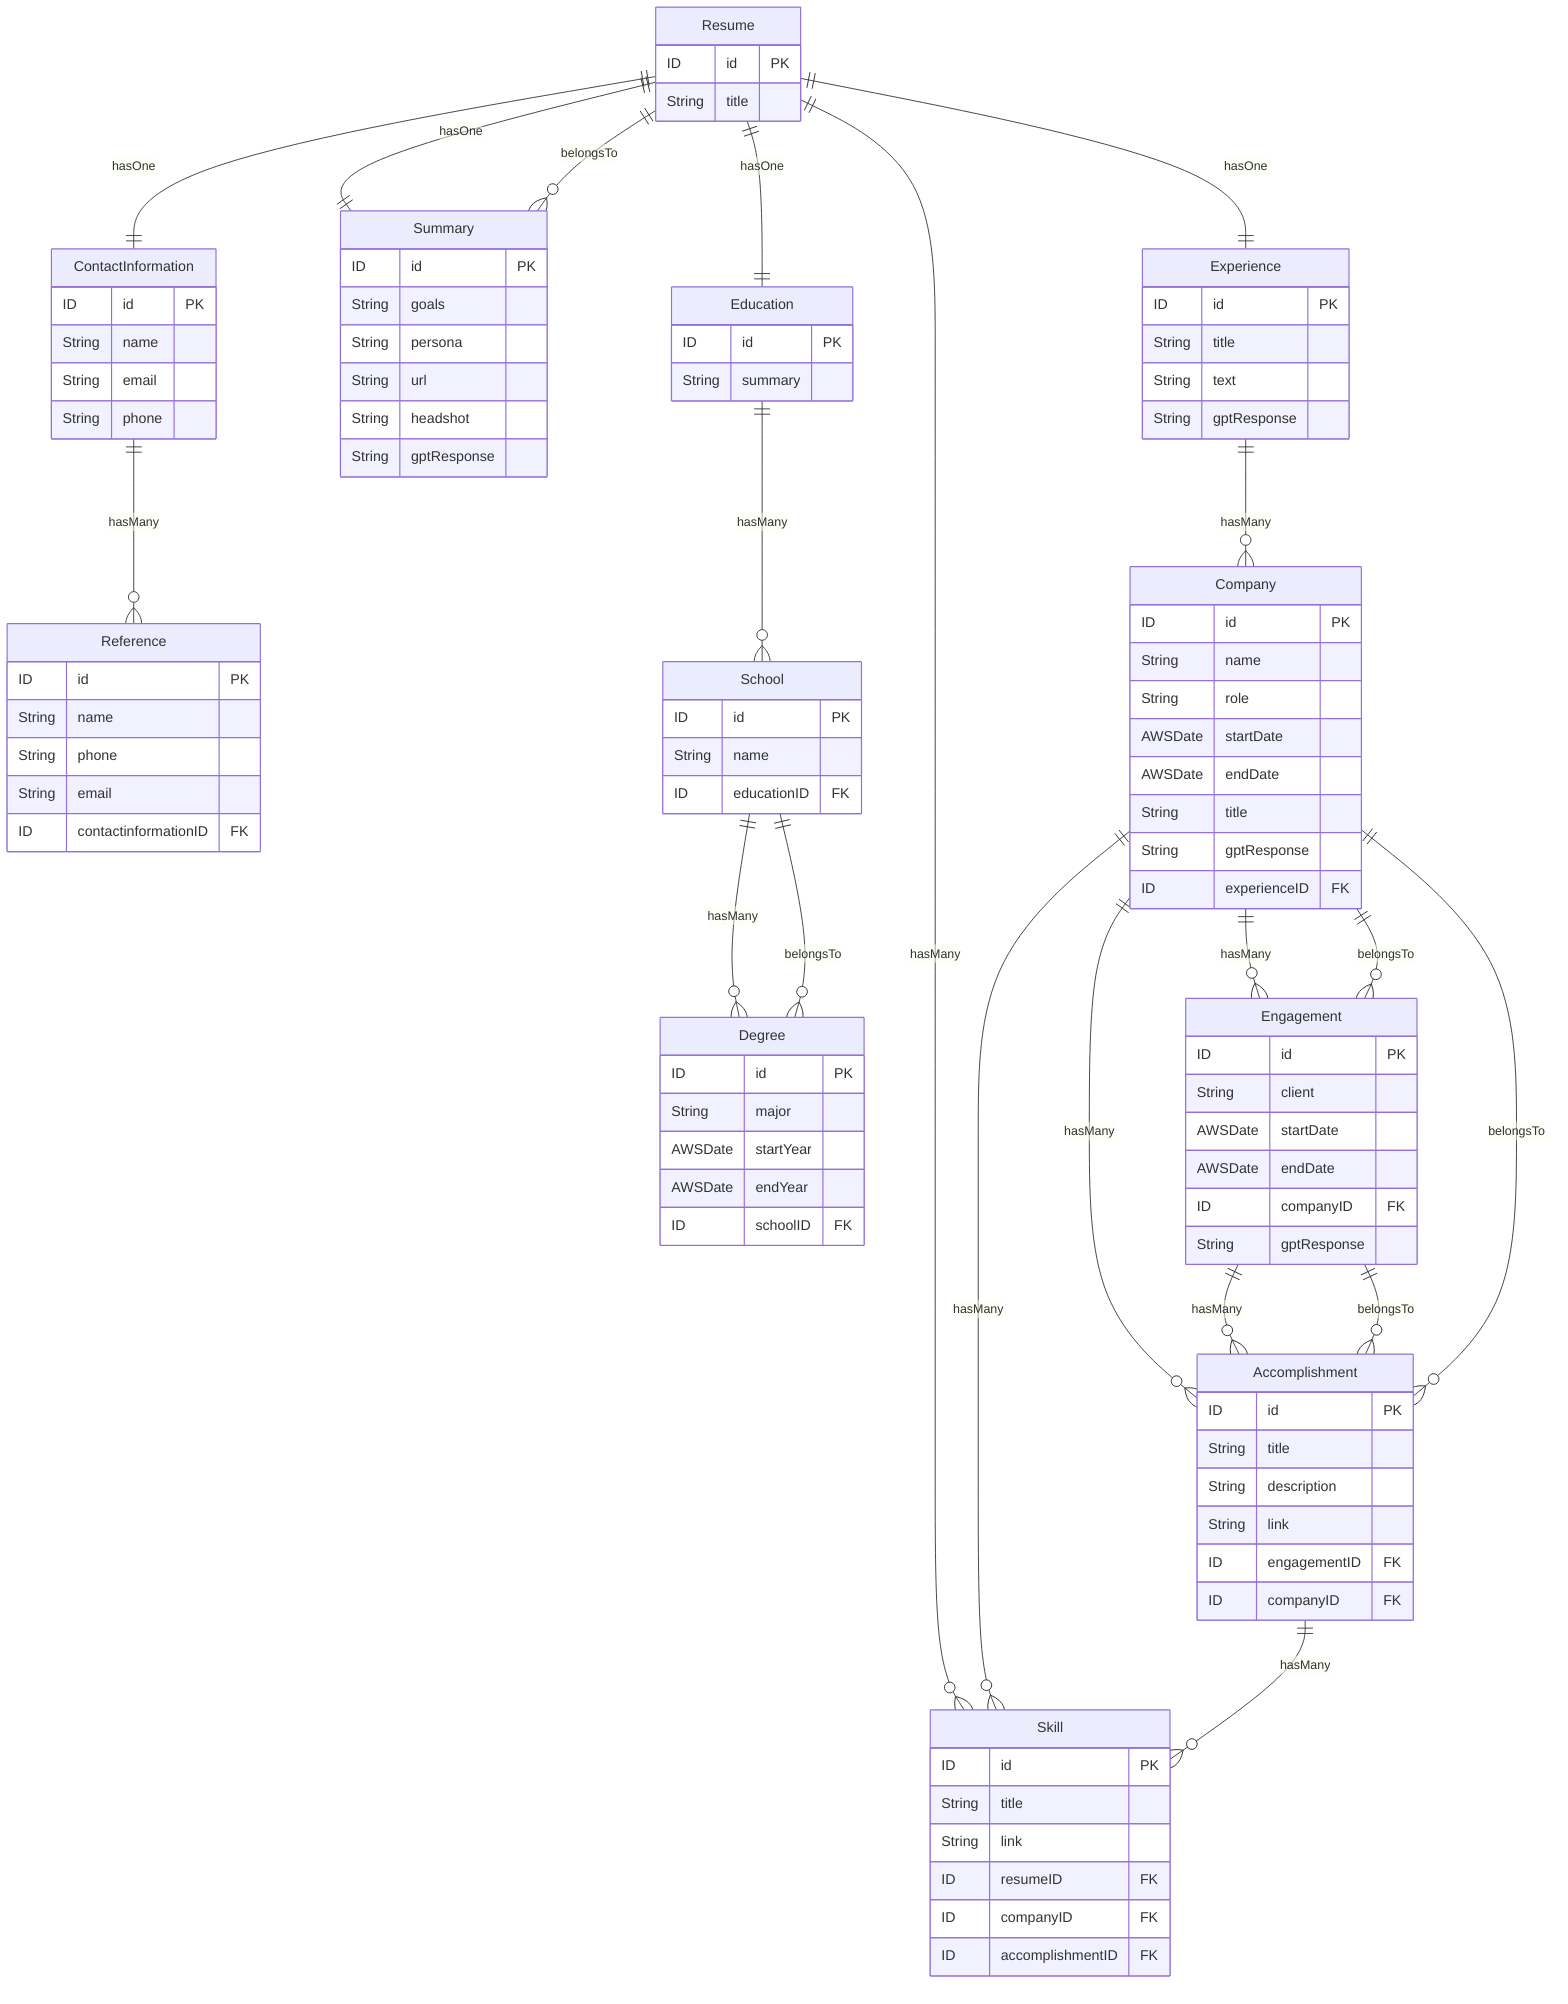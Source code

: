 erDiagram
    Reference {
        ID id PK
        String name
        String phone
        String email
        ID contactinformationID FK
    }

    ContactInformation {
        ID id PK
        String name
        String email
        String phone
    }
    ContactInformation ||--o{ Reference : hasMany

    Resume {
        ID id PK
        String title
    }
    Resume ||--o{ Skill : hasMany
    Resume ||--|| Summary : hasOne
    Resume ||--|| Education : hasOne
    Resume ||--|| Experience : hasOne
    Resume ||--|| ContactInformation : hasOne

    Education {
        ID id PK
        String summary
    }
    Education ||--o{ School : hasMany

    Degree {
        ID id PK
        String major
        AWSDate startYear
        AWSDate endYear
        ID schoolID FK
    }
    Degree }o--|| School : belongsTo

    Company {
        ID id PK
        String name
        String role
        AWSDate startDate
        AWSDate endDate
        String title
        String gptResponse
        ID experienceID FK
    }
    Company ||--o{ Engagement : hasMany
    Company ||--o{ Accomplishment : hasMany
    Company ||--o{ Skill : hasMany

    Accomplishment {
        ID id PK
        String title
        String description
        String link
        ID engagementID FK
        ID companyID FK
    }
    Accomplishment }o--|| Engagement : belongsTo
    Accomplishment }o--|| Company : belongsTo
    Accomplishment ||--o{ Skill : hasMany

    School {
        ID id PK
        String name
        ID educationID FK
    }
    School ||--o{ Degree : hasMany

    Experience {
        ID id PK
        String title
        String text
        String gptResponse
    }
    Experience ||--o{ Company : hasMany

    Skill {
        ID id PK
        String title
        String link
        ID resumeID FK
        ID companyID FK
        ID accomplishmentID FK
    }

    Engagement {
        ID id PK
        String client
        AWSDate startDate
        AWSDate endDate
        ID companyID FK
        String gptResponse
    }
    Engagement }o--|| Company : belongsTo
    Engagement ||--o{ Accomplishment : hasMany

    Summary {
        ID id PK
        String goals
        String persona
        String url
        String headshot
        String gptResponse
    }
    Summary }o--|| Resume : belongsTo
